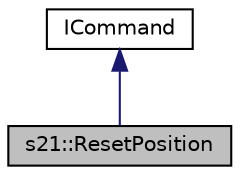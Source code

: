 digraph "s21::ResetPosition"
{
 // LATEX_PDF_SIZE
  edge [fontname="Helvetica",fontsize="10",labelfontname="Helvetica",labelfontsize="10"];
  node [fontname="Helvetica",fontsize="10",shape=record];
  Node1 [label="s21::ResetPosition",height=0.2,width=0.4,color="black", fillcolor="grey75", style="filled", fontcolor="black",tooltip="A command to reset the position of a 3D model."];
  Node2 -> Node1 [dir="back",color="midnightblue",fontsize="10",style="solid",fontname="Helvetica"];
  Node2 [label="ICommand",height=0.2,width=0.4,color="black", fillcolor="white", style="filled",URL="$db/da2/classICommand.html",tooltip="An interface for controller commands."];
}
